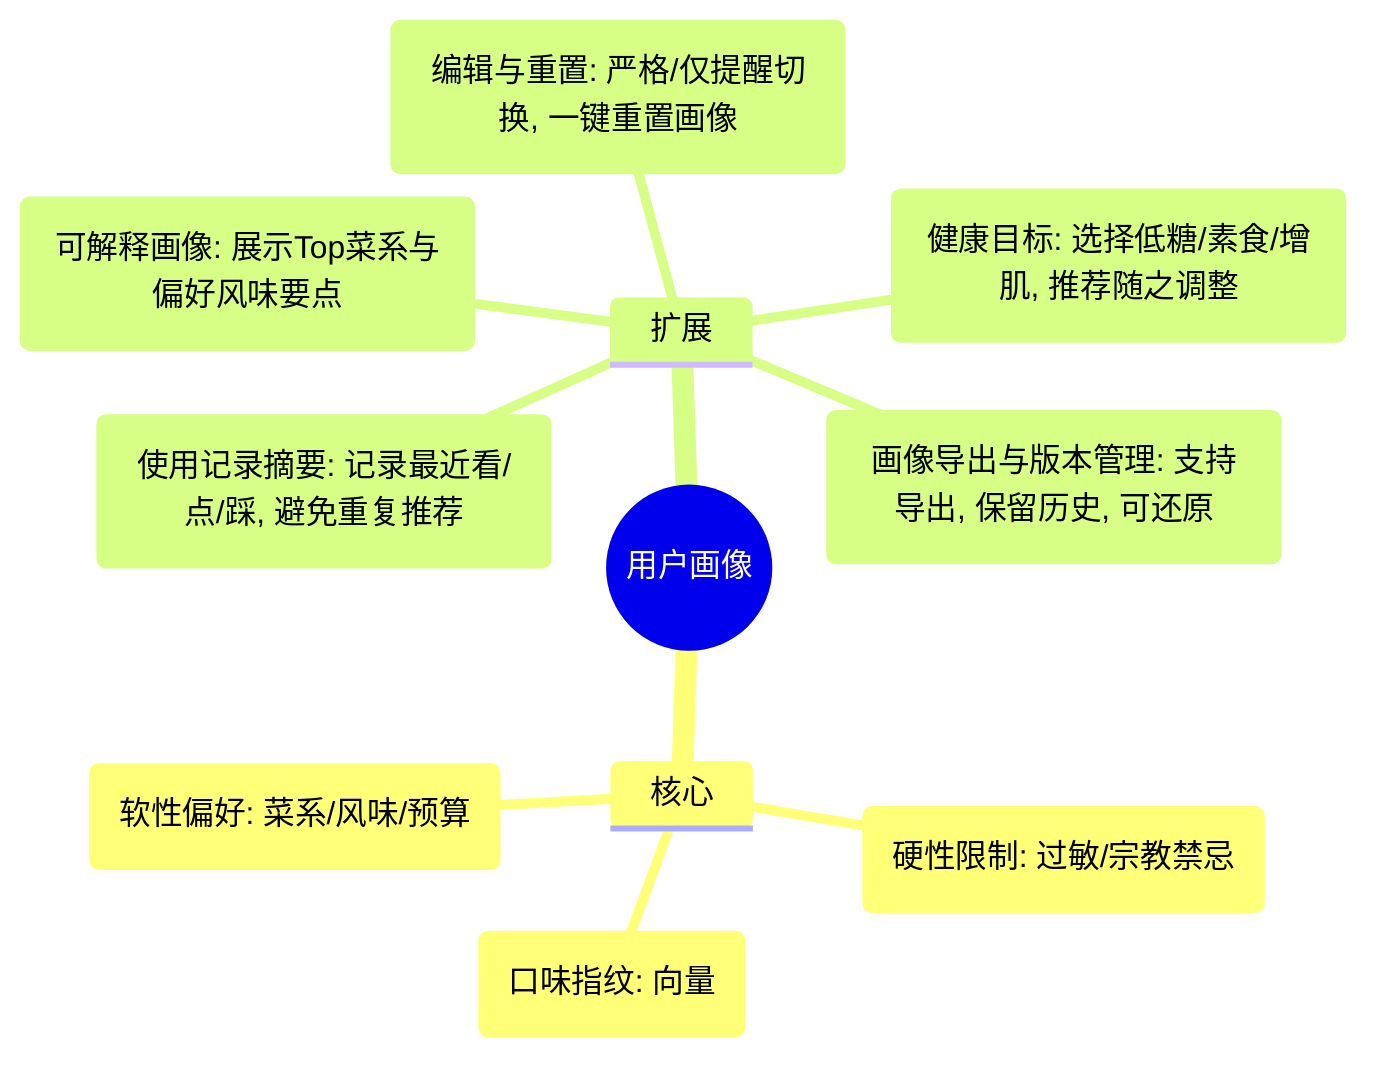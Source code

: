 mindmap
  root((用户画像))
    核心
      口味指纹(口味指纹: 向量)
      硬性限制(硬性限制: 过敏/宗教禁忌)
      软性偏好(软性偏好: 菜系/风味/预算)
    扩展
      使用记录摘要(使用记录摘要: 记录最近看/点/踩, 避免重复推荐)
      可解释画像(可解释画像: 展示Top菜系与偏好风味要点)
      编辑与重置(编辑与重置: 严格/仅提醒切换, 一键重置画像)
      健康目标(健康目标: 选择低糖/素食/增肌, 推荐随之调整)
      画像导出与版本管理(画像导出与版本管理: 支持导出, 保留历史, 可还原)